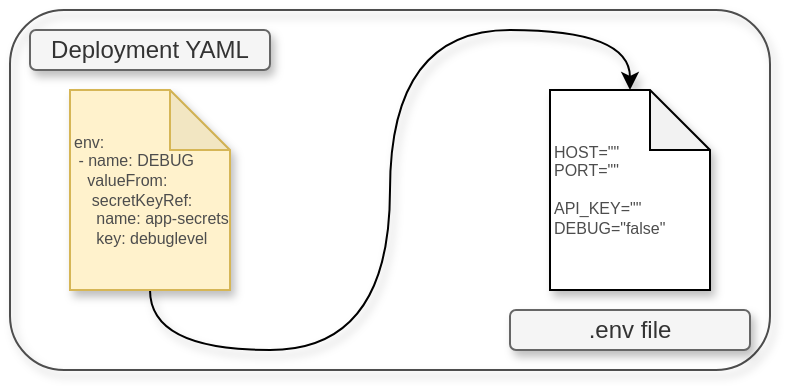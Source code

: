 <mxfile version="24.2.5" type="device">
  <diagram name="Page-1" id="yXxjfOVtlhnhg67_EdTy">
    <mxGraphModel dx="536" dy="353" grid="1" gridSize="10" guides="1" tooltips="1" connect="1" arrows="1" fold="1" page="1" pageScale="1" pageWidth="850" pageHeight="1100" math="0" shadow="0">
      <root>
        <mxCell id="0" />
        <mxCell id="1" parent="0" />
        <mxCell id="YLMBD6iPqBAcYFP3bMrh-10" value="" style="rounded=1;whiteSpace=wrap;html=1;fillStyle=solid;glass=0;shadow=1;fillColor=none;strokeColor=#4D4D4D;fontColor=#333333;" parent="1" vertex="1">
          <mxGeometry x="130" y="140" width="380" height="180" as="geometry" />
        </mxCell>
        <mxCell id="YLMBD6iPqBAcYFP3bMrh-7" style="edgeStyle=orthogonalEdgeStyle;rounded=0;orthogonalLoop=1;jettySize=auto;html=1;curved=1;exitX=0.5;exitY=1;exitDx=0;exitDy=0;exitPerimeter=0;entryX=0.5;entryY=0;entryDx=0;entryDy=0;entryPerimeter=0;strokeWidth=1;shadow=1;flowAnimation=0;" parent="1" source="YLMBD6iPqBAcYFP3bMrh-1" target="YLMBD6iPqBAcYFP3bMrh-2" edge="1">
          <mxGeometry relative="1" as="geometry">
            <Array as="points">
              <mxPoint x="200" y="310" />
              <mxPoint x="320" y="310" />
              <mxPoint x="320" y="150" />
              <mxPoint x="440" y="150" />
            </Array>
          </mxGeometry>
        </mxCell>
        <mxCell id="YLMBD6iPqBAcYFP3bMrh-1" value="" style="shape=note;whiteSpace=wrap;html=1;backgroundOutline=1;darkOpacity=0.05;fillColor=#fff2cc;strokeColor=#d6b656;shadow=1;" parent="1" vertex="1">
          <mxGeometry x="160" y="180" width="80" height="100" as="geometry" />
        </mxCell>
        <mxCell id="YLMBD6iPqBAcYFP3bMrh-2" value="" style="shape=note;whiteSpace=wrap;html=1;backgroundOutline=1;darkOpacity=0.05;shadow=1;" parent="1" vertex="1">
          <mxGeometry x="400" y="180" width="80" height="100" as="geometry" />
        </mxCell>
        <mxCell id="YLMBD6iPqBAcYFP3bMrh-4" value="Deployment YAML" style="rounded=1;whiteSpace=wrap;html=1;fillColor=#f5f5f5;fontColor=#333333;strokeColor=#666666;shadow=1;" parent="1" vertex="1">
          <mxGeometry x="140" y="150" width="120" height="20" as="geometry" />
        </mxCell>
        <mxCell id="YLMBD6iPqBAcYFP3bMrh-5" value=".env file" style="rounded=1;whiteSpace=wrap;html=1;fillColor=#f5f5f5;fontColor=#333333;strokeColor=#666666;shadow=1;" parent="1" vertex="1">
          <mxGeometry x="380" y="290" width="120" height="20" as="geometry" />
        </mxCell>
        <mxCell id="YLMBD6iPqBAcYFP3bMrh-8" value="&lt;font style=&quot;font-size: 8px;&quot;&gt;env:&lt;/font&gt;&lt;div style=&quot;font-size: 8px;&quot;&gt;&lt;font style=&quot;font-size: 8px;&quot;&gt;&amp;nbsp;- name: DEBUG&lt;/font&gt;&lt;/div&gt;&lt;div style=&quot;font-size: 8px;&quot;&gt;&lt;font style=&quot;font-size: 8px;&quot;&gt;&amp;nbsp; &amp;nbsp;valueFrom:&lt;/font&gt;&lt;/div&gt;&lt;div style=&quot;font-size: 8px;&quot;&gt;&lt;font style=&quot;font-size: 8px;&quot;&gt;&amp;nbsp; &amp;nbsp; secretKeyRef:&lt;/font&gt;&lt;/div&gt;&lt;div style=&quot;font-size: 8px;&quot;&gt;&lt;font style=&quot;font-size: 8px;&quot;&gt;&amp;nbsp; &amp;nbsp; &amp;nbsp;name: app-secrets&lt;/font&gt;&lt;/div&gt;&lt;div style=&quot;font-size: 8px;&quot;&gt;&lt;font style=&quot;font-size: 8px;&quot;&gt;&amp;nbsp; &amp;nbsp; &amp;nbsp;key: debuglevel&lt;/font&gt;&lt;/div&gt;" style="text;html=1;align=left;verticalAlign=middle;rounded=0;fontColor=#4D4D4D;labelBorderColor=none;textShadow=0;fontSize=8;shadow=1;" parent="1" vertex="1">
          <mxGeometry x="160" y="180" width="80" height="100" as="geometry" />
        </mxCell>
        <mxCell id="YLMBD6iPqBAcYFP3bMrh-9" value="HOST=&quot;&quot;&lt;div&gt;PORT=&quot;&quot;&lt;/div&gt;&lt;div&gt;&lt;br&gt;&lt;/div&gt;&lt;div&gt;API_KEY=&quot;&quot;&lt;/div&gt;&lt;div&gt;DEBUG=&quot;false&quot;&lt;/div&gt;" style="text;html=1;align=left;verticalAlign=middle;rounded=0;fontColor=#4D4D4D;labelBorderColor=none;textShadow=0;fontSize=8;shadow=0;" parent="1" vertex="1">
          <mxGeometry x="400" y="180" width="80" height="100" as="geometry" />
        </mxCell>
      </root>
    </mxGraphModel>
  </diagram>
</mxfile>

